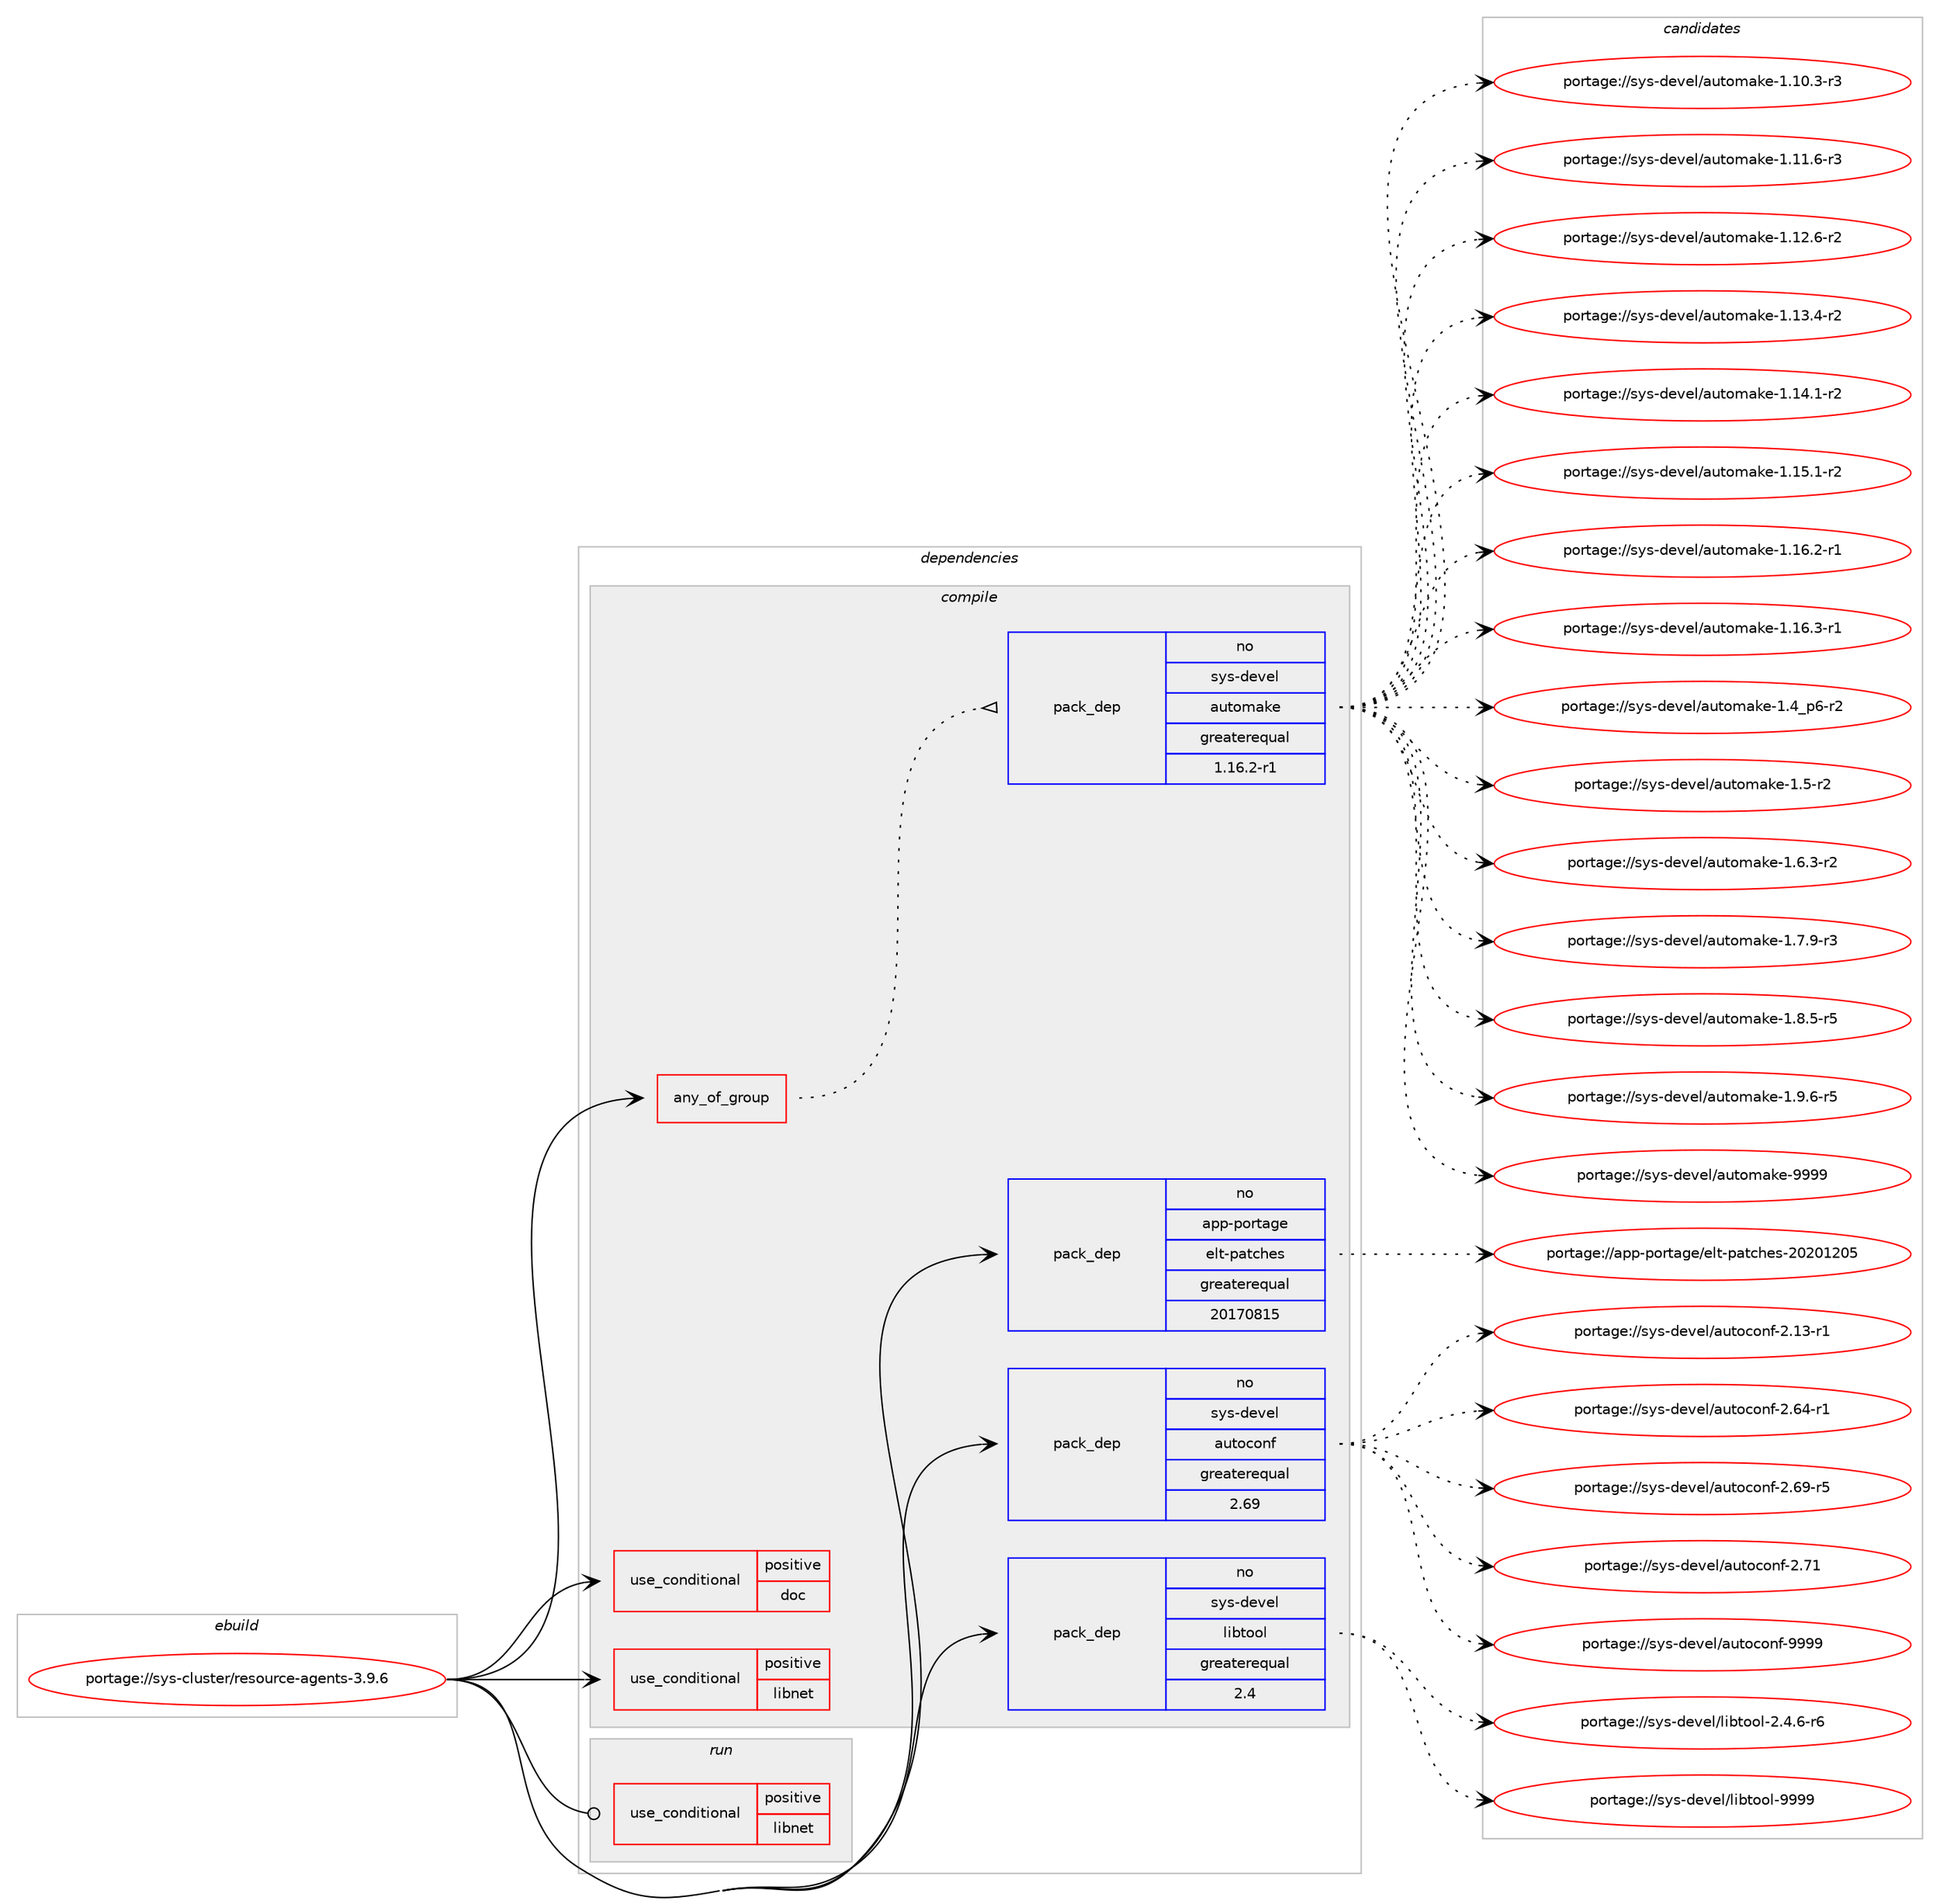 digraph prolog {

# *************
# Graph options
# *************

newrank=true;
concentrate=true;
compound=true;
graph [rankdir=LR,fontname=Helvetica,fontsize=10,ranksep=1.5];#, ranksep=2.5, nodesep=0.2];
edge  [arrowhead=vee];
node  [fontname=Helvetica,fontsize=10];

# **********
# The ebuild
# **********

subgraph cluster_leftcol {
color=gray;
rank=same;
label=<<i>ebuild</i>>;
id [label="portage://sys-cluster/resource-agents-3.9.6", color=red, width=4, href="../sys-cluster/resource-agents-3.9.6.svg"];
}

# ****************
# The dependencies
# ****************

subgraph cluster_midcol {
color=gray;
label=<<i>dependencies</i>>;
subgraph cluster_compile {
fillcolor="#eeeeee";
style=filled;
label=<<i>compile</i>>;
subgraph any21 {
dependency579 [label=<<TABLE BORDER="0" CELLBORDER="1" CELLSPACING="0" CELLPADDING="4"><TR><TD CELLPADDING="10">any_of_group</TD></TR></TABLE>>, shape=none, color=red];subgraph pack289 {
dependency580 [label=<<TABLE BORDER="0" CELLBORDER="1" CELLSPACING="0" CELLPADDING="4" WIDTH="220"><TR><TD ROWSPAN="6" CELLPADDING="30">pack_dep</TD></TR><TR><TD WIDTH="110">no</TD></TR><TR><TD>sys-devel</TD></TR><TR><TD>automake</TD></TR><TR><TD>greaterequal</TD></TR><TR><TD>1.16.2-r1</TD></TR></TABLE>>, shape=none, color=blue];
}
dependency579:e -> dependency580:w [weight=20,style="dotted",arrowhead="oinv"];
}
id:e -> dependency579:w [weight=20,style="solid",arrowhead="vee"];
subgraph cond271 {
dependency581 [label=<<TABLE BORDER="0" CELLBORDER="1" CELLSPACING="0" CELLPADDING="4"><TR><TD ROWSPAN="3" CELLPADDING="10">use_conditional</TD></TR><TR><TD>positive</TD></TR><TR><TD>doc</TD></TR></TABLE>>, shape=none, color=red];
# *** BEGIN UNKNOWN DEPENDENCY TYPE (TODO) ***
# dependency581 -> package_dependency(portage://sys-cluster/resource-agents-3.9.6,install,no,dev-libs,libxslt,none,[,,],[],[])
# *** END UNKNOWN DEPENDENCY TYPE (TODO) ***

# *** BEGIN UNKNOWN DEPENDENCY TYPE (TODO) ***
# dependency581 -> package_dependency(portage://sys-cluster/resource-agents-3.9.6,install,no,app-text,docbook-xsl-stylesheets,none,[,,],[],[])
# *** END UNKNOWN DEPENDENCY TYPE (TODO) ***

}
id:e -> dependency581:w [weight=20,style="solid",arrowhead="vee"];
subgraph cond272 {
dependency582 [label=<<TABLE BORDER="0" CELLBORDER="1" CELLSPACING="0" CELLPADDING="4"><TR><TD ROWSPAN="3" CELLPADDING="10">use_conditional</TD></TR><TR><TD>positive</TD></TR><TR><TD>libnet</TD></TR></TABLE>>, shape=none, color=red];
# *** BEGIN UNKNOWN DEPENDENCY TYPE (TODO) ***
# dependency582 -> package_dependency(portage://sys-cluster/resource-agents-3.9.6,install,no,net-libs,libnet,none,[,,],[slot(1.1)],[])
# *** END UNKNOWN DEPENDENCY TYPE (TODO) ***

}
id:e -> dependency582:w [weight=20,style="solid",arrowhead="vee"];
subgraph pack290 {
dependency583 [label=<<TABLE BORDER="0" CELLBORDER="1" CELLSPACING="0" CELLPADDING="4" WIDTH="220"><TR><TD ROWSPAN="6" CELLPADDING="30">pack_dep</TD></TR><TR><TD WIDTH="110">no</TD></TR><TR><TD>app-portage</TD></TR><TR><TD>elt-patches</TD></TR><TR><TD>greaterequal</TD></TR><TR><TD>20170815</TD></TR></TABLE>>, shape=none, color=blue];
}
id:e -> dependency583:w [weight=20,style="solid",arrowhead="vee"];
# *** BEGIN UNKNOWN DEPENDENCY TYPE (TODO) ***
# id -> package_dependency(portage://sys-cluster/resource-agents-3.9.6,install,no,sys-apps,iproute2,none,[,,],[],[])
# *** END UNKNOWN DEPENDENCY TYPE (TODO) ***

# *** BEGIN UNKNOWN DEPENDENCY TYPE (TODO) ***
# id -> package_dependency(portage://sys-cluster/resource-agents-3.9.6,install,no,sys-cluster,cluster-glue,none,[,,],[],[])
# *** END UNKNOWN DEPENDENCY TYPE (TODO) ***

subgraph pack291 {
dependency584 [label=<<TABLE BORDER="0" CELLBORDER="1" CELLSPACING="0" CELLPADDING="4" WIDTH="220"><TR><TD ROWSPAN="6" CELLPADDING="30">pack_dep</TD></TR><TR><TD WIDTH="110">no</TD></TR><TR><TD>sys-devel</TD></TR><TR><TD>autoconf</TD></TR><TR><TD>greaterequal</TD></TR><TR><TD>2.69</TD></TR></TABLE>>, shape=none, color=blue];
}
id:e -> dependency584:w [weight=20,style="solid",arrowhead="vee"];
# *** BEGIN UNKNOWN DEPENDENCY TYPE (TODO) ***
# id -> package_dependency(portage://sys-cluster/resource-agents-3.9.6,install,no,sys-devel,gnuconfig,none,[,,],[],[])
# *** END UNKNOWN DEPENDENCY TYPE (TODO) ***

subgraph pack292 {
dependency585 [label=<<TABLE BORDER="0" CELLBORDER="1" CELLSPACING="0" CELLPADDING="4" WIDTH="220"><TR><TD ROWSPAN="6" CELLPADDING="30">pack_dep</TD></TR><TR><TD WIDTH="110">no</TD></TR><TR><TD>sys-devel</TD></TR><TR><TD>libtool</TD></TR><TR><TD>greaterequal</TD></TR><TR><TD>2.4</TD></TR></TABLE>>, shape=none, color=blue];
}
id:e -> dependency585:w [weight=20,style="solid",arrowhead="vee"];
}
subgraph cluster_compileandrun {
fillcolor="#eeeeee";
style=filled;
label=<<i>compile and run</i>>;
}
subgraph cluster_run {
fillcolor="#eeeeee";
style=filled;
label=<<i>run</i>>;
subgraph cond273 {
dependency586 [label=<<TABLE BORDER="0" CELLBORDER="1" CELLSPACING="0" CELLPADDING="4"><TR><TD ROWSPAN="3" CELLPADDING="10">use_conditional</TD></TR><TR><TD>positive</TD></TR><TR><TD>libnet</TD></TR></TABLE>>, shape=none, color=red];
# *** BEGIN UNKNOWN DEPENDENCY TYPE (TODO) ***
# dependency586 -> package_dependency(portage://sys-cluster/resource-agents-3.9.6,run,no,net-libs,libnet,none,[,,],[slot(1.1)],[])
# *** END UNKNOWN DEPENDENCY TYPE (TODO) ***

}
id:e -> dependency586:w [weight=20,style="solid",arrowhead="odot"];
# *** BEGIN UNKNOWN DEPENDENCY TYPE (TODO) ***
# id -> package_dependency(portage://sys-cluster/resource-agents-3.9.6,run,no,sys-apps,iproute2,none,[,,],[],[])
# *** END UNKNOWN DEPENDENCY TYPE (TODO) ***

# *** BEGIN UNKNOWN DEPENDENCY TYPE (TODO) ***
# id -> package_dependency(portage://sys-cluster/resource-agents-3.9.6,run,no,sys-cluster,cluster-glue,none,[,,],[],[])
# *** END UNKNOWN DEPENDENCY TYPE (TODO) ***

}
}

# **************
# The candidates
# **************

subgraph cluster_choices {
rank=same;
color=gray;
label=<<i>candidates</i>>;

subgraph choice289 {
color=black;
nodesep=1;
choice11512111545100101118101108479711711611110997107101454946494846514511451 [label="portage://sys-devel/automake-1.10.3-r3", color=red, width=4,href="../sys-devel/automake-1.10.3-r3.svg"];
choice11512111545100101118101108479711711611110997107101454946494946544511451 [label="portage://sys-devel/automake-1.11.6-r3", color=red, width=4,href="../sys-devel/automake-1.11.6-r3.svg"];
choice11512111545100101118101108479711711611110997107101454946495046544511450 [label="portage://sys-devel/automake-1.12.6-r2", color=red, width=4,href="../sys-devel/automake-1.12.6-r2.svg"];
choice11512111545100101118101108479711711611110997107101454946495146524511450 [label="portage://sys-devel/automake-1.13.4-r2", color=red, width=4,href="../sys-devel/automake-1.13.4-r2.svg"];
choice11512111545100101118101108479711711611110997107101454946495246494511450 [label="portage://sys-devel/automake-1.14.1-r2", color=red, width=4,href="../sys-devel/automake-1.14.1-r2.svg"];
choice11512111545100101118101108479711711611110997107101454946495346494511450 [label="portage://sys-devel/automake-1.15.1-r2", color=red, width=4,href="../sys-devel/automake-1.15.1-r2.svg"];
choice11512111545100101118101108479711711611110997107101454946495446504511449 [label="portage://sys-devel/automake-1.16.2-r1", color=red, width=4,href="../sys-devel/automake-1.16.2-r1.svg"];
choice11512111545100101118101108479711711611110997107101454946495446514511449 [label="portage://sys-devel/automake-1.16.3-r1", color=red, width=4,href="../sys-devel/automake-1.16.3-r1.svg"];
choice115121115451001011181011084797117116111109971071014549465295112544511450 [label="portage://sys-devel/automake-1.4_p6-r2", color=red, width=4,href="../sys-devel/automake-1.4_p6-r2.svg"];
choice11512111545100101118101108479711711611110997107101454946534511450 [label="portage://sys-devel/automake-1.5-r2", color=red, width=4,href="../sys-devel/automake-1.5-r2.svg"];
choice115121115451001011181011084797117116111109971071014549465446514511450 [label="portage://sys-devel/automake-1.6.3-r2", color=red, width=4,href="../sys-devel/automake-1.6.3-r2.svg"];
choice115121115451001011181011084797117116111109971071014549465546574511451 [label="portage://sys-devel/automake-1.7.9-r3", color=red, width=4,href="../sys-devel/automake-1.7.9-r3.svg"];
choice115121115451001011181011084797117116111109971071014549465646534511453 [label="portage://sys-devel/automake-1.8.5-r5", color=red, width=4,href="../sys-devel/automake-1.8.5-r5.svg"];
choice115121115451001011181011084797117116111109971071014549465746544511453 [label="portage://sys-devel/automake-1.9.6-r5", color=red, width=4,href="../sys-devel/automake-1.9.6-r5.svg"];
choice115121115451001011181011084797117116111109971071014557575757 [label="portage://sys-devel/automake-9999", color=red, width=4,href="../sys-devel/automake-9999.svg"];
dependency580:e -> choice11512111545100101118101108479711711611110997107101454946494846514511451:w [style=dotted,weight="100"];
dependency580:e -> choice11512111545100101118101108479711711611110997107101454946494946544511451:w [style=dotted,weight="100"];
dependency580:e -> choice11512111545100101118101108479711711611110997107101454946495046544511450:w [style=dotted,weight="100"];
dependency580:e -> choice11512111545100101118101108479711711611110997107101454946495146524511450:w [style=dotted,weight="100"];
dependency580:e -> choice11512111545100101118101108479711711611110997107101454946495246494511450:w [style=dotted,weight="100"];
dependency580:e -> choice11512111545100101118101108479711711611110997107101454946495346494511450:w [style=dotted,weight="100"];
dependency580:e -> choice11512111545100101118101108479711711611110997107101454946495446504511449:w [style=dotted,weight="100"];
dependency580:e -> choice11512111545100101118101108479711711611110997107101454946495446514511449:w [style=dotted,weight="100"];
dependency580:e -> choice115121115451001011181011084797117116111109971071014549465295112544511450:w [style=dotted,weight="100"];
dependency580:e -> choice11512111545100101118101108479711711611110997107101454946534511450:w [style=dotted,weight="100"];
dependency580:e -> choice115121115451001011181011084797117116111109971071014549465446514511450:w [style=dotted,weight="100"];
dependency580:e -> choice115121115451001011181011084797117116111109971071014549465546574511451:w [style=dotted,weight="100"];
dependency580:e -> choice115121115451001011181011084797117116111109971071014549465646534511453:w [style=dotted,weight="100"];
dependency580:e -> choice115121115451001011181011084797117116111109971071014549465746544511453:w [style=dotted,weight="100"];
dependency580:e -> choice115121115451001011181011084797117116111109971071014557575757:w [style=dotted,weight="100"];
}
subgraph choice290 {
color=black;
nodesep=1;
choice97112112451121111141169710310147101108116451129711699104101115455048504849504853 [label="portage://app-portage/elt-patches-20201205", color=red, width=4,href="../app-portage/elt-patches-20201205.svg"];
dependency583:e -> choice97112112451121111141169710310147101108116451129711699104101115455048504849504853:w [style=dotted,weight="100"];
}
subgraph choice291 {
color=black;
nodesep=1;
choice1151211154510010111810110847971171161119911111010245504649514511449 [label="portage://sys-devel/autoconf-2.13-r1", color=red, width=4,href="../sys-devel/autoconf-2.13-r1.svg"];
choice1151211154510010111810110847971171161119911111010245504654524511449 [label="portage://sys-devel/autoconf-2.64-r1", color=red, width=4,href="../sys-devel/autoconf-2.64-r1.svg"];
choice1151211154510010111810110847971171161119911111010245504654574511453 [label="portage://sys-devel/autoconf-2.69-r5", color=red, width=4,href="../sys-devel/autoconf-2.69-r5.svg"];
choice115121115451001011181011084797117116111991111101024550465549 [label="portage://sys-devel/autoconf-2.71", color=red, width=4,href="../sys-devel/autoconf-2.71.svg"];
choice115121115451001011181011084797117116111991111101024557575757 [label="portage://sys-devel/autoconf-9999", color=red, width=4,href="../sys-devel/autoconf-9999.svg"];
dependency584:e -> choice1151211154510010111810110847971171161119911111010245504649514511449:w [style=dotted,weight="100"];
dependency584:e -> choice1151211154510010111810110847971171161119911111010245504654524511449:w [style=dotted,weight="100"];
dependency584:e -> choice1151211154510010111810110847971171161119911111010245504654574511453:w [style=dotted,weight="100"];
dependency584:e -> choice115121115451001011181011084797117116111991111101024550465549:w [style=dotted,weight="100"];
dependency584:e -> choice115121115451001011181011084797117116111991111101024557575757:w [style=dotted,weight="100"];
}
subgraph choice292 {
color=black;
nodesep=1;
choice1151211154510010111810110847108105981161111111084550465246544511454 [label="portage://sys-devel/libtool-2.4.6-r6", color=red, width=4,href="../sys-devel/libtool-2.4.6-r6.svg"];
choice1151211154510010111810110847108105981161111111084557575757 [label="portage://sys-devel/libtool-9999", color=red, width=4,href="../sys-devel/libtool-9999.svg"];
dependency585:e -> choice1151211154510010111810110847108105981161111111084550465246544511454:w [style=dotted,weight="100"];
dependency585:e -> choice1151211154510010111810110847108105981161111111084557575757:w [style=dotted,weight="100"];
}
}

}
